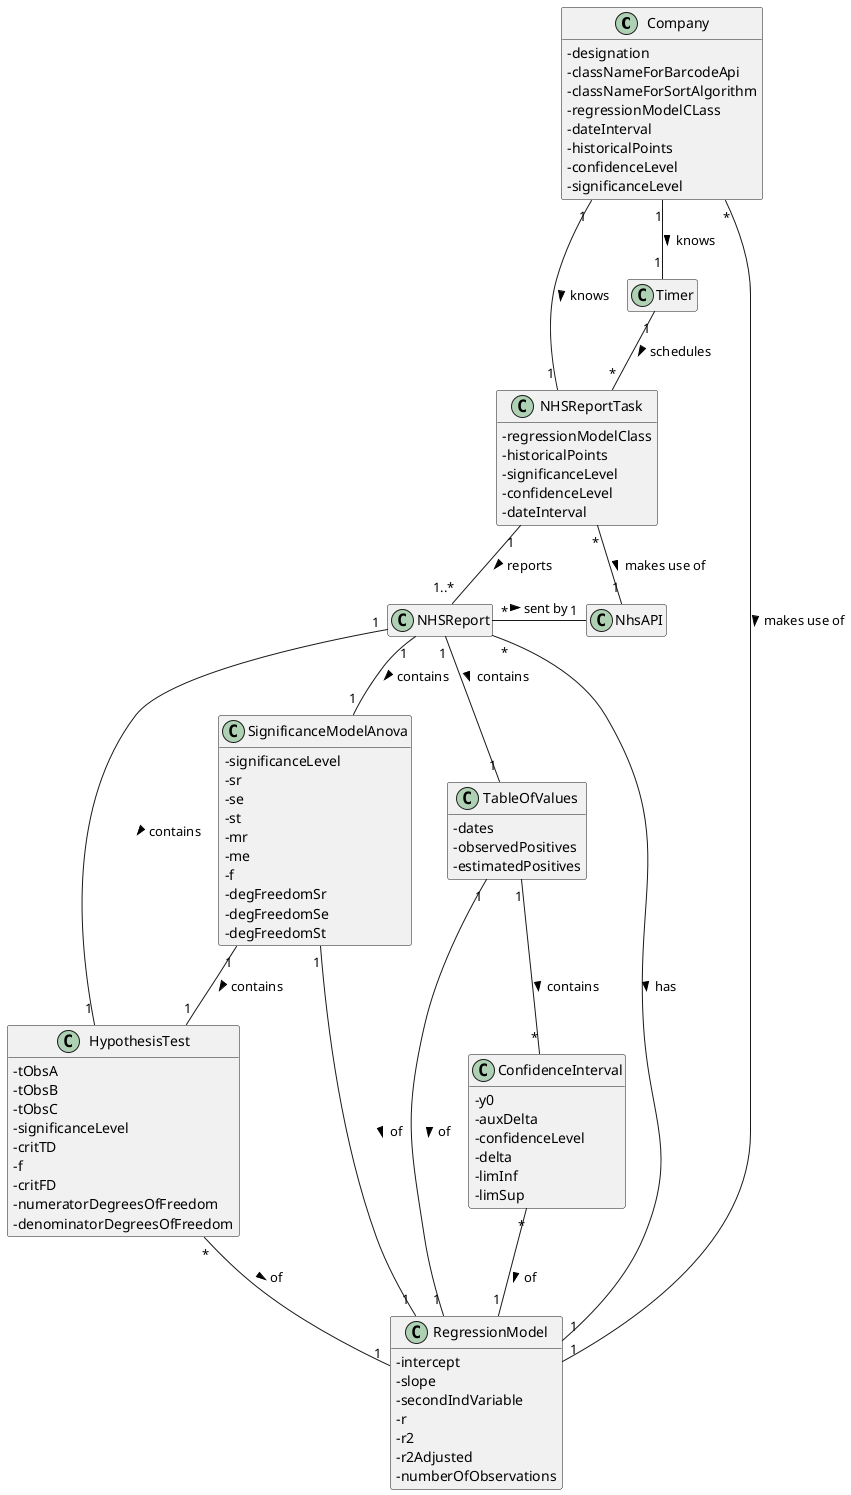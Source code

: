@startuml

skinparam classAttributeIconSize 0
hide empty methods
hide empty attributes

class Company {
-designation
-classNameForBarcodeApi
-classNameForSortAlgorithm
-regressionModelCLass
-dateInterval
-historicalPoints
-confidenceLevel
-significanceLevel
}

class Timer {}

class NhsAPI{}

class NHSReport {}

class RegressionModel {
-intercept
-slope
-secondIndVariable
-r
-r2
-r2Adjusted
-numberOfObservations
}

/'class ConfigFile {}'/

'The interval of dates to fit the regression model
/'class IntervalOfDates {}'/

'Number of days and number of weeks
/'class NumberOfHistoricalPoints {}'/

'hypothesis tests for regression coefficients
class HypothesisTest {
-tObsA
-tObsB
-tObsC
-significanceLevel
-critTD
-f
-critFD
-numeratorDegreesOfFreedom
-denominatorDegreesOfFreedom
}

'significance model with Anova.
class SignificanceModelAnova {
-significanceLevel
-sr
-se
-st
-mr
-me
-f
-degFreedomSr
-degFreedomSe
-degFreedomSt
}

class TableOfValues {
-dates
-observedPositives
-estimatedPositives
}

class ConfidenceInterval {
-y0
-auxDelta
-confidenceLevel
-delta
-limInf
-limSup
}

class NHSReportTask {
-regressionModelClass
-historicalPoints
-significanceLevel
-confidenceLevel
-dateInterval
}

NHSReportTask "1" -- "1..*" NHSReport : reports >
Company "1" -- "1" Timer : knows >
Company "1" -- "1" NHSReportTask : knows >
/'Company "*" - "1" NhsAPI : makes use of >'/
NHSReportTask "*" - "1" NhsAPI : makes use of >
NHSReport "*" - "1" NhsAPI : sent by >
NHSReport "*" -- "1" RegressionModel : has >
NHSReport "1" -- "1" HypothesisTest : contains >
NHSReport "1" -- "1" SignificanceModelAnova : contains >
Company "*" -- "1" RegressionModel : makes use of >
HypothesisTest "*" -- "1" RegressionModel : of >
SignificanceModelAnova "1" -- "1" RegressionModel : of >
SignificanceModelAnova "1" -- "1" HypothesisTest : contains >
NHSReport "1" -- "1" TableOfValues : contains >
TableOfValues "1" -- "1" RegressionModel : of >
TableOfValues "1" -- "*" ConfidenceInterval : contains >
ConfidenceInterval "*" -- "1" RegressionModel : of >
Timer "1" -- "*" NHSReportTask : schedules >
/'NHSReportTask "1" -- "1" RegressionModel : makes use of >'/
/'NHSReportTask "*" -- "1" RegressionModel : makes use of >'/


'ANTIGO
/'NHSReportTask "1" -- "1..*" NHSReport : reports >
Company "1" -- "1" Timer : knows >
Company "*" - "1" NhsAPI : makes use of >'/
/'NHSReportTask "*" -- "1" NhsAPI : makes use of >'/
/'NHSReport "*" -- "1" NhsAPI : sent by >
NHSReport "*" -- "1" RegressionModel : has >
NHSReport "1" -- "1" HypothesisTest : contains >
NHSReport "1" -- "1" SignificanceModelAnova : contains >
Company "*" -- "1" RegressionModel : makes use of >
HypothesisTest "*" -- "1" RegressionModel : of >
SignificanceModelAnova "1" -- "1" RegressionModel : of >
SignificanceModelAnova "1" -- "1" HypothesisTest : contains >
NHSReport "1" -- "1" TableOfValues : contains >
TableOfValues "1" -- "1" RegressionModel : of >
TableOfValues "1" -- "*" ConfidenceInterval : contains >
ConfidenceInterval "*" -- "1" RegressionModel : of >
Timer "1" - "*" NHSReportTask : schedules >
NHSReportTask "1" -- "1" RegressionModel : makes use of >'/
/'NHSReportTask "*" -- "1" RegressionModel : makes use of >'/

'Apagar posteriormente
/'RegressionModel "1" -- "1" ConfigFile : defined by >
IntervalOfDates "1" -- "1" ConfigFile : defined by >
NumberOfHistoricalPoints "1" -- "1" ConfigFile : defined by >'/



@enduml